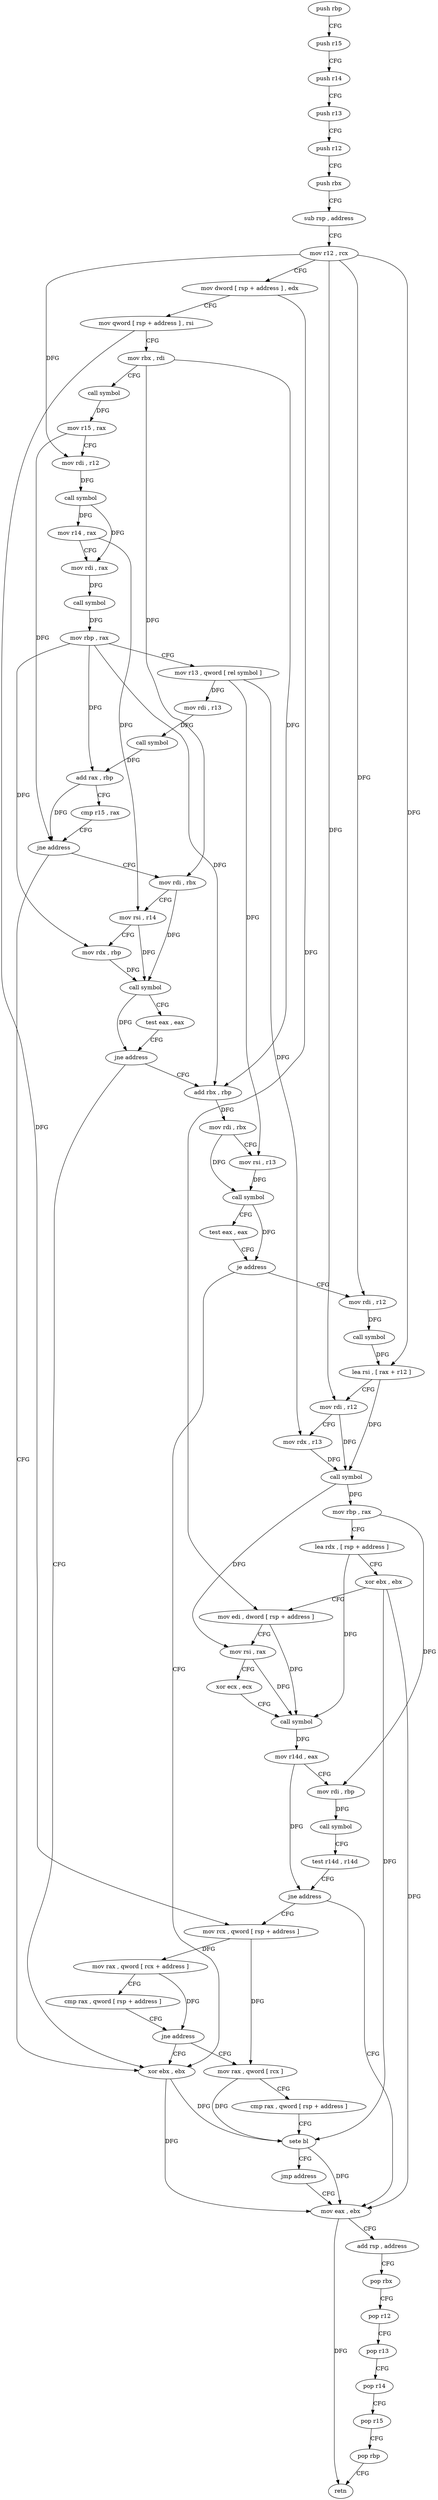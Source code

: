 digraph "func" {
"4221440" [label = "push rbp" ]
"4221441" [label = "push r15" ]
"4221443" [label = "push r14" ]
"4221445" [label = "push r13" ]
"4221447" [label = "push r12" ]
"4221449" [label = "push rbx" ]
"4221450" [label = "sub rsp , address" ]
"4221457" [label = "mov r12 , rcx" ]
"4221460" [label = "mov dword [ rsp + address ] , edx" ]
"4221464" [label = "mov qword [ rsp + address ] , rsi" ]
"4221469" [label = "mov rbx , rdi" ]
"4221472" [label = "call symbol" ]
"4221477" [label = "mov r15 , rax" ]
"4221480" [label = "mov rdi , r12" ]
"4221483" [label = "call symbol" ]
"4221488" [label = "mov r14 , rax" ]
"4221491" [label = "mov rdi , rax" ]
"4221494" [label = "call symbol" ]
"4221499" [label = "mov rbp , rax" ]
"4221502" [label = "mov r13 , qword [ rel symbol ]" ]
"4221509" [label = "mov rdi , r13" ]
"4221512" [label = "call symbol" ]
"4221517" [label = "add rax , rbp" ]
"4221520" [label = "cmp r15 , rax" ]
"4221523" [label = "jne address" ]
"4221561" [label = "xor ebx , ebx" ]
"4221525" [label = "mov rdi , rbx" ]
"4221563" [label = "mov eax , ebx" ]
"4221528" [label = "mov rsi , r14" ]
"4221531" [label = "mov rdx , rbp" ]
"4221534" [label = "call symbol" ]
"4221539" [label = "test eax , eax" ]
"4221541" [label = "jne address" ]
"4221543" [label = "add rbx , rbp" ]
"4221546" [label = "mov rdi , rbx" ]
"4221549" [label = "mov rsi , r13" ]
"4221552" [label = "call symbol" ]
"4221557" [label = "test eax , eax" ]
"4221559" [label = "je address" ]
"4221583" [label = "mov rdi , r12" ]
"4221586" [label = "call symbol" ]
"4221591" [label = "lea rsi , [ rax + r12 ]" ]
"4221595" [label = "mov rdi , r12" ]
"4221598" [label = "mov rdx , r13" ]
"4221601" [label = "call symbol" ]
"4221606" [label = "mov rbp , rax" ]
"4221609" [label = "lea rdx , [ rsp + address ]" ]
"4221614" [label = "xor ebx , ebx" ]
"4221616" [label = "mov edi , dword [ rsp + address ]" ]
"4221620" [label = "mov rsi , rax" ]
"4221623" [label = "xor ecx , ecx" ]
"4221625" [label = "call symbol" ]
"4221630" [label = "mov r14d , eax" ]
"4221633" [label = "mov rdi , rbp" ]
"4221636" [label = "call symbol" ]
"4221641" [label = "test r14d , r14d" ]
"4221644" [label = "jne address" ]
"4221646" [label = "mov rcx , qword [ rsp + address ]" ]
"4221565" [label = "add rsp , address" ]
"4221572" [label = "pop rbx" ]
"4221573" [label = "pop r12" ]
"4221575" [label = "pop r13" ]
"4221577" [label = "pop r14" ]
"4221579" [label = "pop r15" ]
"4221581" [label = "pop rbp" ]
"4221582" [label = "retn" ]
"4221651" [label = "mov rax , qword [ rcx + address ]" ]
"4221655" [label = "cmp rax , qword [ rsp + address ]" ]
"4221660" [label = "jne address" ]
"4221662" [label = "mov rax , qword [ rcx ]" ]
"4221665" [label = "cmp rax , qword [ rsp + address ]" ]
"4221670" [label = "sete bl" ]
"4221673" [label = "jmp address" ]
"4221440" -> "4221441" [ label = "CFG" ]
"4221441" -> "4221443" [ label = "CFG" ]
"4221443" -> "4221445" [ label = "CFG" ]
"4221445" -> "4221447" [ label = "CFG" ]
"4221447" -> "4221449" [ label = "CFG" ]
"4221449" -> "4221450" [ label = "CFG" ]
"4221450" -> "4221457" [ label = "CFG" ]
"4221457" -> "4221460" [ label = "CFG" ]
"4221457" -> "4221480" [ label = "DFG" ]
"4221457" -> "4221583" [ label = "DFG" ]
"4221457" -> "4221591" [ label = "DFG" ]
"4221457" -> "4221595" [ label = "DFG" ]
"4221460" -> "4221464" [ label = "CFG" ]
"4221460" -> "4221616" [ label = "DFG" ]
"4221464" -> "4221469" [ label = "CFG" ]
"4221464" -> "4221646" [ label = "DFG" ]
"4221469" -> "4221472" [ label = "CFG" ]
"4221469" -> "4221525" [ label = "DFG" ]
"4221469" -> "4221543" [ label = "DFG" ]
"4221472" -> "4221477" [ label = "DFG" ]
"4221477" -> "4221480" [ label = "CFG" ]
"4221477" -> "4221523" [ label = "DFG" ]
"4221480" -> "4221483" [ label = "DFG" ]
"4221483" -> "4221488" [ label = "DFG" ]
"4221483" -> "4221491" [ label = "DFG" ]
"4221488" -> "4221491" [ label = "CFG" ]
"4221488" -> "4221528" [ label = "DFG" ]
"4221491" -> "4221494" [ label = "DFG" ]
"4221494" -> "4221499" [ label = "DFG" ]
"4221499" -> "4221502" [ label = "CFG" ]
"4221499" -> "4221517" [ label = "DFG" ]
"4221499" -> "4221531" [ label = "DFG" ]
"4221499" -> "4221543" [ label = "DFG" ]
"4221502" -> "4221509" [ label = "DFG" ]
"4221502" -> "4221549" [ label = "DFG" ]
"4221502" -> "4221598" [ label = "DFG" ]
"4221509" -> "4221512" [ label = "DFG" ]
"4221512" -> "4221517" [ label = "DFG" ]
"4221517" -> "4221520" [ label = "CFG" ]
"4221517" -> "4221523" [ label = "DFG" ]
"4221520" -> "4221523" [ label = "CFG" ]
"4221523" -> "4221561" [ label = "CFG" ]
"4221523" -> "4221525" [ label = "CFG" ]
"4221561" -> "4221563" [ label = "DFG" ]
"4221561" -> "4221670" [ label = "DFG" ]
"4221525" -> "4221528" [ label = "CFG" ]
"4221525" -> "4221534" [ label = "DFG" ]
"4221563" -> "4221565" [ label = "CFG" ]
"4221563" -> "4221582" [ label = "DFG" ]
"4221528" -> "4221531" [ label = "CFG" ]
"4221528" -> "4221534" [ label = "DFG" ]
"4221531" -> "4221534" [ label = "DFG" ]
"4221534" -> "4221539" [ label = "CFG" ]
"4221534" -> "4221541" [ label = "DFG" ]
"4221539" -> "4221541" [ label = "CFG" ]
"4221541" -> "4221561" [ label = "CFG" ]
"4221541" -> "4221543" [ label = "CFG" ]
"4221543" -> "4221546" [ label = "DFG" ]
"4221546" -> "4221549" [ label = "CFG" ]
"4221546" -> "4221552" [ label = "DFG" ]
"4221549" -> "4221552" [ label = "DFG" ]
"4221552" -> "4221557" [ label = "CFG" ]
"4221552" -> "4221559" [ label = "DFG" ]
"4221557" -> "4221559" [ label = "CFG" ]
"4221559" -> "4221583" [ label = "CFG" ]
"4221559" -> "4221561" [ label = "CFG" ]
"4221583" -> "4221586" [ label = "DFG" ]
"4221586" -> "4221591" [ label = "DFG" ]
"4221591" -> "4221595" [ label = "CFG" ]
"4221591" -> "4221601" [ label = "DFG" ]
"4221595" -> "4221598" [ label = "CFG" ]
"4221595" -> "4221601" [ label = "DFG" ]
"4221598" -> "4221601" [ label = "DFG" ]
"4221601" -> "4221606" [ label = "DFG" ]
"4221601" -> "4221620" [ label = "DFG" ]
"4221606" -> "4221609" [ label = "CFG" ]
"4221606" -> "4221633" [ label = "DFG" ]
"4221609" -> "4221614" [ label = "CFG" ]
"4221609" -> "4221625" [ label = "DFG" ]
"4221614" -> "4221616" [ label = "CFG" ]
"4221614" -> "4221563" [ label = "DFG" ]
"4221614" -> "4221670" [ label = "DFG" ]
"4221616" -> "4221620" [ label = "CFG" ]
"4221616" -> "4221625" [ label = "DFG" ]
"4221620" -> "4221623" [ label = "CFG" ]
"4221620" -> "4221625" [ label = "DFG" ]
"4221623" -> "4221625" [ label = "CFG" ]
"4221625" -> "4221630" [ label = "DFG" ]
"4221630" -> "4221633" [ label = "CFG" ]
"4221630" -> "4221644" [ label = "DFG" ]
"4221633" -> "4221636" [ label = "DFG" ]
"4221636" -> "4221641" [ label = "CFG" ]
"4221641" -> "4221644" [ label = "CFG" ]
"4221644" -> "4221563" [ label = "CFG" ]
"4221644" -> "4221646" [ label = "CFG" ]
"4221646" -> "4221651" [ label = "DFG" ]
"4221646" -> "4221662" [ label = "DFG" ]
"4221565" -> "4221572" [ label = "CFG" ]
"4221572" -> "4221573" [ label = "CFG" ]
"4221573" -> "4221575" [ label = "CFG" ]
"4221575" -> "4221577" [ label = "CFG" ]
"4221577" -> "4221579" [ label = "CFG" ]
"4221579" -> "4221581" [ label = "CFG" ]
"4221581" -> "4221582" [ label = "CFG" ]
"4221651" -> "4221655" [ label = "CFG" ]
"4221651" -> "4221660" [ label = "DFG" ]
"4221655" -> "4221660" [ label = "CFG" ]
"4221660" -> "4221561" [ label = "CFG" ]
"4221660" -> "4221662" [ label = "CFG" ]
"4221662" -> "4221665" [ label = "CFG" ]
"4221662" -> "4221670" [ label = "DFG" ]
"4221665" -> "4221670" [ label = "CFG" ]
"4221670" -> "4221673" [ label = "CFG" ]
"4221670" -> "4221563" [ label = "DFG" ]
"4221673" -> "4221563" [ label = "CFG" ]
}
